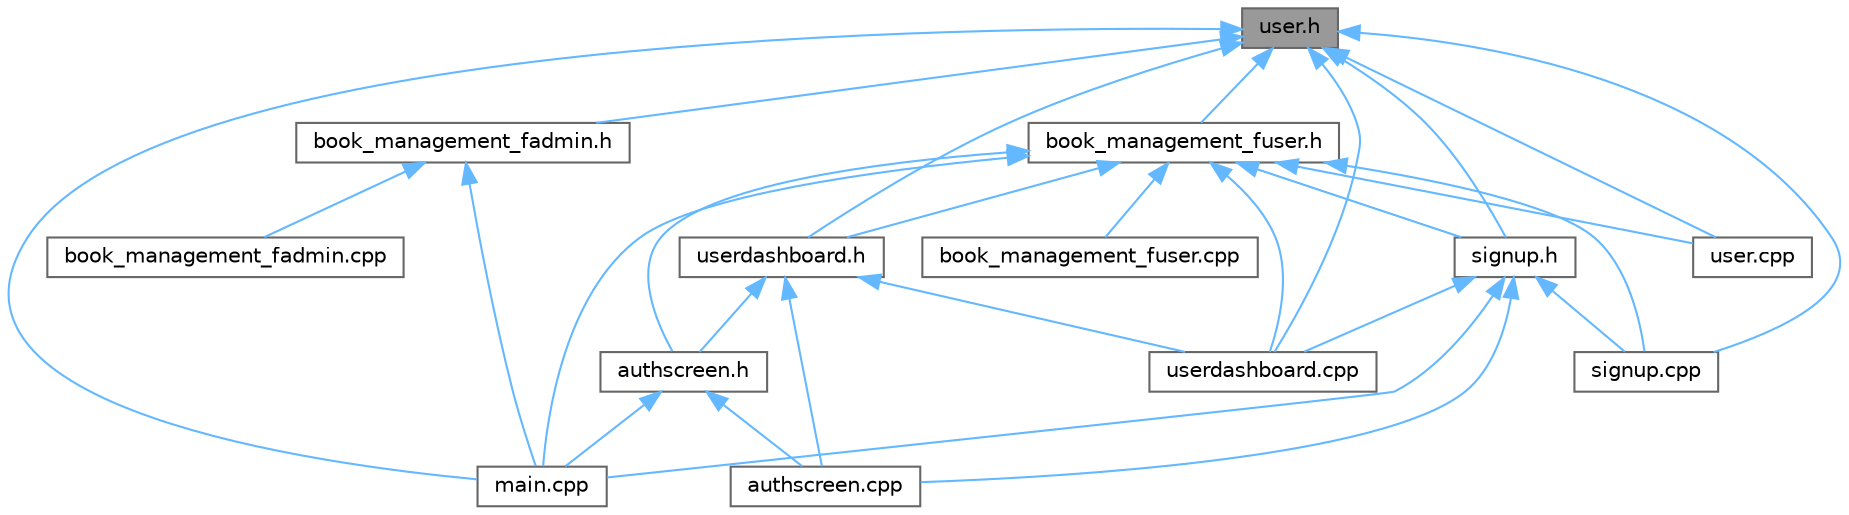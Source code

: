 digraph "user.h"
{
 // LATEX_PDF_SIZE
  bgcolor="transparent";
  edge [fontname=Helvetica,fontsize=10,labelfontname=Helvetica,labelfontsize=10];
  node [fontname=Helvetica,fontsize=10,shape=box,height=0.2,width=0.4];
  Node1 [id="Node000001",label="user.h",height=0.2,width=0.4,color="gray40", fillcolor="grey60", style="filled", fontcolor="black",tooltip="Defines the User class, which represents a user in the library system."];
  Node1 -> Node2 [id="edge28_Node000001_Node000002",dir="back",color="steelblue1",style="solid",tooltip=" "];
  Node2 [id="Node000002",label="book_management_fadmin.h",height=0.2,width=0.4,color="grey40", fillcolor="white", style="filled",URL="$book__management__fadmin_8h.html",tooltip=" "];
  Node2 -> Node3 [id="edge29_Node000002_Node000003",dir="back",color="steelblue1",style="solid",tooltip=" "];
  Node3 [id="Node000003",label="book_management_fadmin.cpp",height=0.2,width=0.4,color="grey40", fillcolor="white", style="filled",URL="$book__management__fadmin_8cpp.html",tooltip=" "];
  Node2 -> Node4 [id="edge30_Node000002_Node000004",dir="back",color="steelblue1",style="solid",tooltip=" "];
  Node4 [id="Node000004",label="main.cpp",height=0.2,width=0.4,color="grey40", fillcolor="white", style="filled",URL="$main_8cpp.html",tooltip=" "];
  Node1 -> Node5 [id="edge31_Node000001_Node000005",dir="back",color="steelblue1",style="solid",tooltip=" "];
  Node5 [id="Node000005",label="book_management_fuser.h",height=0.2,width=0.4,color="grey40", fillcolor="white", style="filled",URL="$book__management__fuser_8h.html",tooltip=" "];
  Node5 -> Node6 [id="edge32_Node000005_Node000006",dir="back",color="steelblue1",style="solid",tooltip=" "];
  Node6 [id="Node000006",label="authscreen.h",height=0.2,width=0.4,color="grey40", fillcolor="white", style="filled",URL="$authscreen_8h.html",tooltip=" "];
  Node6 -> Node7 [id="edge33_Node000006_Node000007",dir="back",color="steelblue1",style="solid",tooltip=" "];
  Node7 [id="Node000007",label="authscreen.cpp",height=0.2,width=0.4,color="grey40", fillcolor="white", style="filled",URL="$authscreen_8cpp.html",tooltip="Implementation of the AuthScreen class for user authentication."];
  Node6 -> Node4 [id="edge34_Node000006_Node000004",dir="back",color="steelblue1",style="solid",tooltip=" "];
  Node5 -> Node8 [id="edge35_Node000005_Node000008",dir="back",color="steelblue1",style="solid",tooltip=" "];
  Node8 [id="Node000008",label="book_management_fuser.cpp",height=0.2,width=0.4,color="grey40", fillcolor="white", style="filled",URL="$book__management__fuser_8cpp.html",tooltip=" "];
  Node5 -> Node4 [id="edge36_Node000005_Node000004",dir="back",color="steelblue1",style="solid",tooltip=" "];
  Node5 -> Node9 [id="edge37_Node000005_Node000009",dir="back",color="steelblue1",style="solid",tooltip=" "];
  Node9 [id="Node000009",label="signup.cpp",height=0.2,width=0.4,color="grey40", fillcolor="white", style="filled",URL="$signup_8cpp.html",tooltip=" "];
  Node5 -> Node10 [id="edge38_Node000005_Node000010",dir="back",color="steelblue1",style="solid",tooltip=" "];
  Node10 [id="Node000010",label="signup.h",height=0.2,width=0.4,color="grey40", fillcolor="white", style="filled",URL="$signup_8h.html",tooltip=" "];
  Node10 -> Node7 [id="edge39_Node000010_Node000007",dir="back",color="steelblue1",style="solid",tooltip=" "];
  Node10 -> Node4 [id="edge40_Node000010_Node000004",dir="back",color="steelblue1",style="solid",tooltip=" "];
  Node10 -> Node9 [id="edge41_Node000010_Node000009",dir="back",color="steelblue1",style="solid",tooltip=" "];
  Node10 -> Node11 [id="edge42_Node000010_Node000011",dir="back",color="steelblue1",style="solid",tooltip=" "];
  Node11 [id="Node000011",label="userdashboard.cpp",height=0.2,width=0.4,color="grey40", fillcolor="white", style="filled",URL="$userdashboard_8cpp.html",tooltip=" "];
  Node5 -> Node12 [id="edge43_Node000005_Node000012",dir="back",color="steelblue1",style="solid",tooltip=" "];
  Node12 [id="Node000012",label="user.cpp",height=0.2,width=0.4,color="grey40", fillcolor="white", style="filled",URL="$user_8cpp.html",tooltip=" "];
  Node5 -> Node11 [id="edge44_Node000005_Node000011",dir="back",color="steelblue1",style="solid",tooltip=" "];
  Node5 -> Node13 [id="edge45_Node000005_Node000013",dir="back",color="steelblue1",style="solid",tooltip=" "];
  Node13 [id="Node000013",label="userdashboard.h",height=0.2,width=0.4,color="grey40", fillcolor="white", style="filled",URL="$userdashboard_8h.html",tooltip=" "];
  Node13 -> Node7 [id="edge46_Node000013_Node000007",dir="back",color="steelblue1",style="solid",tooltip=" "];
  Node13 -> Node6 [id="edge47_Node000013_Node000006",dir="back",color="steelblue1",style="solid",tooltip=" "];
  Node13 -> Node11 [id="edge48_Node000013_Node000011",dir="back",color="steelblue1",style="solid",tooltip=" "];
  Node1 -> Node4 [id="edge49_Node000001_Node000004",dir="back",color="steelblue1",style="solid",tooltip=" "];
  Node1 -> Node9 [id="edge50_Node000001_Node000009",dir="back",color="steelblue1",style="solid",tooltip=" "];
  Node1 -> Node10 [id="edge51_Node000001_Node000010",dir="back",color="steelblue1",style="solid",tooltip=" "];
  Node1 -> Node12 [id="edge52_Node000001_Node000012",dir="back",color="steelblue1",style="solid",tooltip=" "];
  Node1 -> Node11 [id="edge53_Node000001_Node000011",dir="back",color="steelblue1",style="solid",tooltip=" "];
  Node1 -> Node13 [id="edge54_Node000001_Node000013",dir="back",color="steelblue1",style="solid",tooltip=" "];
}
